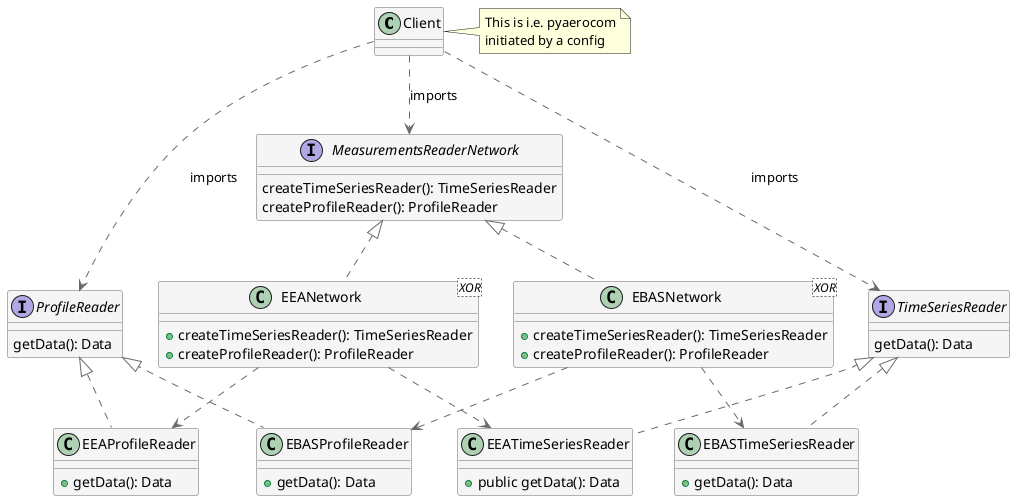 @startuml

skinparam class {
  backgroundColor whitesmoke
  arrowColor dimgrey
  borderColor dimgrey
}

' Abstract Factory Patter
' Factory -> MeasurementNetwork

class Client
note right of Client
This is i.e. pyaerocom
initiated by a config
end note

interface MeasurementsReaderNetwork {
  createTimeSeriesReader(): TimeSeriesReader
  createProfileReader(): ProfileReader
}

class EBASNetwork <XOR> {
  + createTimeSeriesReader(): TimeSeriesReader
  + createProfileReader(): ProfileReader
}

class EEANetwork <XOR> {
  + createTimeSeriesReader(): TimeSeriesReader
  + createProfileReader(): ProfileReader
}

interface TimeSeriesReader {
  getData(): Data
}

class EBASTimeSeriesReader {
  + getData(): Data
}

class EEATimeSeriesReader {
  + public getData(): Data
}

interface ProfileReader {
  getData(): Data
}

class EBASProfileReader {
  +   getData(): Data
}

class EEAProfileReader {
  +   getData(): Data
}

MeasurementsReaderNetwork <|.. EBASNetwork
MeasurementsReaderNetwork <|.. EEANetwork

TimeSeriesReader <|.. EBASTimeSeriesReader
TimeSeriesReader <|.. EEATimeSeriesReader

ProfileReader <|.. EBASProfileReader
ProfileReader <|.. EEAProfileReader


EEANetwork ..> EEAProfileReader
EEANetwork ..> EEATimeSeriesReader

EBASNetwork ..> EBASProfileReader
EBASNetwork ..> EBASTimeSeriesReader

Client ..> MeasurementsReaderNetwork: imports
Client ..> TimeSeriesReader : imports
Client ..> ProfileReader : imports


@enduml

